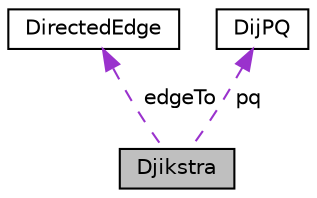 digraph "Djikstra"
{
  edge [fontname="Helvetica",fontsize="10",labelfontname="Helvetica",labelfontsize="10"];
  node [fontname="Helvetica",fontsize="10",shape=record];
  Node1 [label="Djikstra",height=0.2,width=0.4,color="black", fillcolor="grey75", style="filled" fontcolor="black"];
  Node2 -> Node1 [dir="back",color="darkorchid3",fontsize="10",style="dashed",label=" edgeTo" ,fontname="Helvetica"];
  Node2 [label="DirectedEdge",height=0.2,width=0.4,color="black", fillcolor="white", style="filled",URL="$classDirectedEdge.html",tooltip="The DirectedEdge class."];
  Node3 -> Node1 [dir="back",color="darkorchid3",fontsize="10",style="dashed",label=" pq" ,fontname="Helvetica"];
  Node3 [label="DijPQ",height=0.2,width=0.4,color="black", fillcolor="white", style="filled",URL="$classDijPQ.html",tooltip="The DijPQ class."];
}
